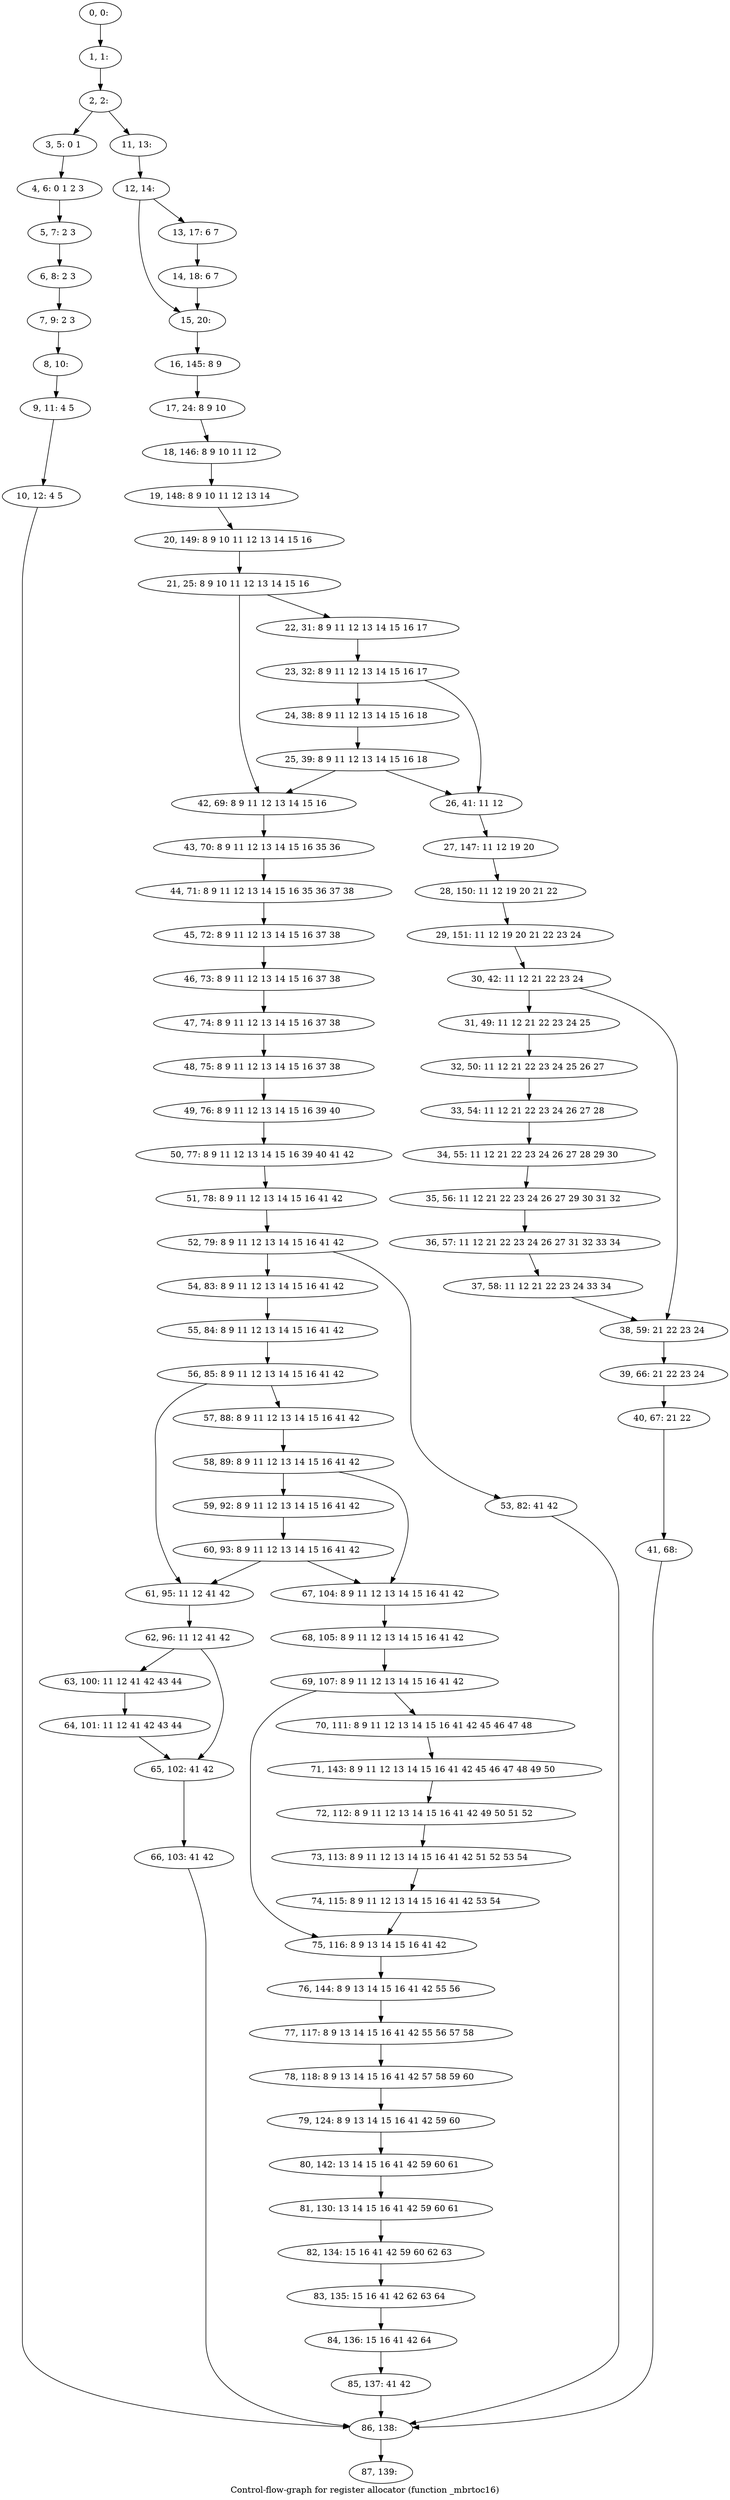 digraph G {
graph [label="Control-flow-graph for register allocator (function _mbrtoc16)"]
0[label="0, 0: "];
1[label="1, 1: "];
2[label="2, 2: "];
3[label="3, 5: 0 1 "];
4[label="4, 6: 0 1 2 3 "];
5[label="5, 7: 2 3 "];
6[label="6, 8: 2 3 "];
7[label="7, 9: 2 3 "];
8[label="8, 10: "];
9[label="9, 11: 4 5 "];
10[label="10, 12: 4 5 "];
11[label="11, 13: "];
12[label="12, 14: "];
13[label="13, 17: 6 7 "];
14[label="14, 18: 6 7 "];
15[label="15, 20: "];
16[label="16, 145: 8 9 "];
17[label="17, 24: 8 9 10 "];
18[label="18, 146: 8 9 10 11 12 "];
19[label="19, 148: 8 9 10 11 12 13 14 "];
20[label="20, 149: 8 9 10 11 12 13 14 15 16 "];
21[label="21, 25: 8 9 10 11 12 13 14 15 16 "];
22[label="22, 31: 8 9 11 12 13 14 15 16 17 "];
23[label="23, 32: 8 9 11 12 13 14 15 16 17 "];
24[label="24, 38: 8 9 11 12 13 14 15 16 18 "];
25[label="25, 39: 8 9 11 12 13 14 15 16 18 "];
26[label="26, 41: 11 12 "];
27[label="27, 147: 11 12 19 20 "];
28[label="28, 150: 11 12 19 20 21 22 "];
29[label="29, 151: 11 12 19 20 21 22 23 24 "];
30[label="30, 42: 11 12 21 22 23 24 "];
31[label="31, 49: 11 12 21 22 23 24 25 "];
32[label="32, 50: 11 12 21 22 23 24 25 26 27 "];
33[label="33, 54: 11 12 21 22 23 24 26 27 28 "];
34[label="34, 55: 11 12 21 22 23 24 26 27 28 29 30 "];
35[label="35, 56: 11 12 21 22 23 24 26 27 29 30 31 32 "];
36[label="36, 57: 11 12 21 22 23 24 26 27 31 32 33 34 "];
37[label="37, 58: 11 12 21 22 23 24 33 34 "];
38[label="38, 59: 21 22 23 24 "];
39[label="39, 66: 21 22 23 24 "];
40[label="40, 67: 21 22 "];
41[label="41, 68: "];
42[label="42, 69: 8 9 11 12 13 14 15 16 "];
43[label="43, 70: 8 9 11 12 13 14 15 16 35 36 "];
44[label="44, 71: 8 9 11 12 13 14 15 16 35 36 37 38 "];
45[label="45, 72: 8 9 11 12 13 14 15 16 37 38 "];
46[label="46, 73: 8 9 11 12 13 14 15 16 37 38 "];
47[label="47, 74: 8 9 11 12 13 14 15 16 37 38 "];
48[label="48, 75: 8 9 11 12 13 14 15 16 37 38 "];
49[label="49, 76: 8 9 11 12 13 14 15 16 39 40 "];
50[label="50, 77: 8 9 11 12 13 14 15 16 39 40 41 42 "];
51[label="51, 78: 8 9 11 12 13 14 15 16 41 42 "];
52[label="52, 79: 8 9 11 12 13 14 15 16 41 42 "];
53[label="53, 82: 41 42 "];
54[label="54, 83: 8 9 11 12 13 14 15 16 41 42 "];
55[label="55, 84: 8 9 11 12 13 14 15 16 41 42 "];
56[label="56, 85: 8 9 11 12 13 14 15 16 41 42 "];
57[label="57, 88: 8 9 11 12 13 14 15 16 41 42 "];
58[label="58, 89: 8 9 11 12 13 14 15 16 41 42 "];
59[label="59, 92: 8 9 11 12 13 14 15 16 41 42 "];
60[label="60, 93: 8 9 11 12 13 14 15 16 41 42 "];
61[label="61, 95: 11 12 41 42 "];
62[label="62, 96: 11 12 41 42 "];
63[label="63, 100: 11 12 41 42 43 44 "];
64[label="64, 101: 11 12 41 42 43 44 "];
65[label="65, 102: 41 42 "];
66[label="66, 103: 41 42 "];
67[label="67, 104: 8 9 11 12 13 14 15 16 41 42 "];
68[label="68, 105: 8 9 11 12 13 14 15 16 41 42 "];
69[label="69, 107: 8 9 11 12 13 14 15 16 41 42 "];
70[label="70, 111: 8 9 11 12 13 14 15 16 41 42 45 46 47 48 "];
71[label="71, 143: 8 9 11 12 13 14 15 16 41 42 45 46 47 48 49 50 "];
72[label="72, 112: 8 9 11 12 13 14 15 16 41 42 49 50 51 52 "];
73[label="73, 113: 8 9 11 12 13 14 15 16 41 42 51 52 53 54 "];
74[label="74, 115: 8 9 11 12 13 14 15 16 41 42 53 54 "];
75[label="75, 116: 8 9 13 14 15 16 41 42 "];
76[label="76, 144: 8 9 13 14 15 16 41 42 55 56 "];
77[label="77, 117: 8 9 13 14 15 16 41 42 55 56 57 58 "];
78[label="78, 118: 8 9 13 14 15 16 41 42 57 58 59 60 "];
79[label="79, 124: 8 9 13 14 15 16 41 42 59 60 "];
80[label="80, 142: 13 14 15 16 41 42 59 60 61 "];
81[label="81, 130: 13 14 15 16 41 42 59 60 61 "];
82[label="82, 134: 15 16 41 42 59 60 62 63 "];
83[label="83, 135: 15 16 41 42 62 63 64 "];
84[label="84, 136: 15 16 41 42 64 "];
85[label="85, 137: 41 42 "];
86[label="86, 138: "];
87[label="87, 139: "];
0->1 ;
1->2 ;
2->3 ;
2->11 ;
3->4 ;
4->5 ;
5->6 ;
6->7 ;
7->8 ;
8->9 ;
9->10 ;
10->86 ;
11->12 ;
12->13 ;
12->15 ;
13->14 ;
14->15 ;
15->16 ;
16->17 ;
17->18 ;
18->19 ;
19->20 ;
20->21 ;
21->22 ;
21->42 ;
22->23 ;
23->24 ;
23->26 ;
24->25 ;
25->26 ;
25->42 ;
26->27 ;
27->28 ;
28->29 ;
29->30 ;
30->31 ;
30->38 ;
31->32 ;
32->33 ;
33->34 ;
34->35 ;
35->36 ;
36->37 ;
37->38 ;
38->39 ;
39->40 ;
40->41 ;
41->86 ;
42->43 ;
43->44 ;
44->45 ;
45->46 ;
46->47 ;
47->48 ;
48->49 ;
49->50 ;
50->51 ;
51->52 ;
52->53 ;
52->54 ;
53->86 ;
54->55 ;
55->56 ;
56->57 ;
56->61 ;
57->58 ;
58->59 ;
58->67 ;
59->60 ;
60->61 ;
60->67 ;
61->62 ;
62->63 ;
62->65 ;
63->64 ;
64->65 ;
65->66 ;
66->86 ;
67->68 ;
68->69 ;
69->70 ;
69->75 ;
70->71 ;
71->72 ;
72->73 ;
73->74 ;
74->75 ;
75->76 ;
76->77 ;
77->78 ;
78->79 ;
79->80 ;
80->81 ;
81->82 ;
82->83 ;
83->84 ;
84->85 ;
85->86 ;
86->87 ;
}
